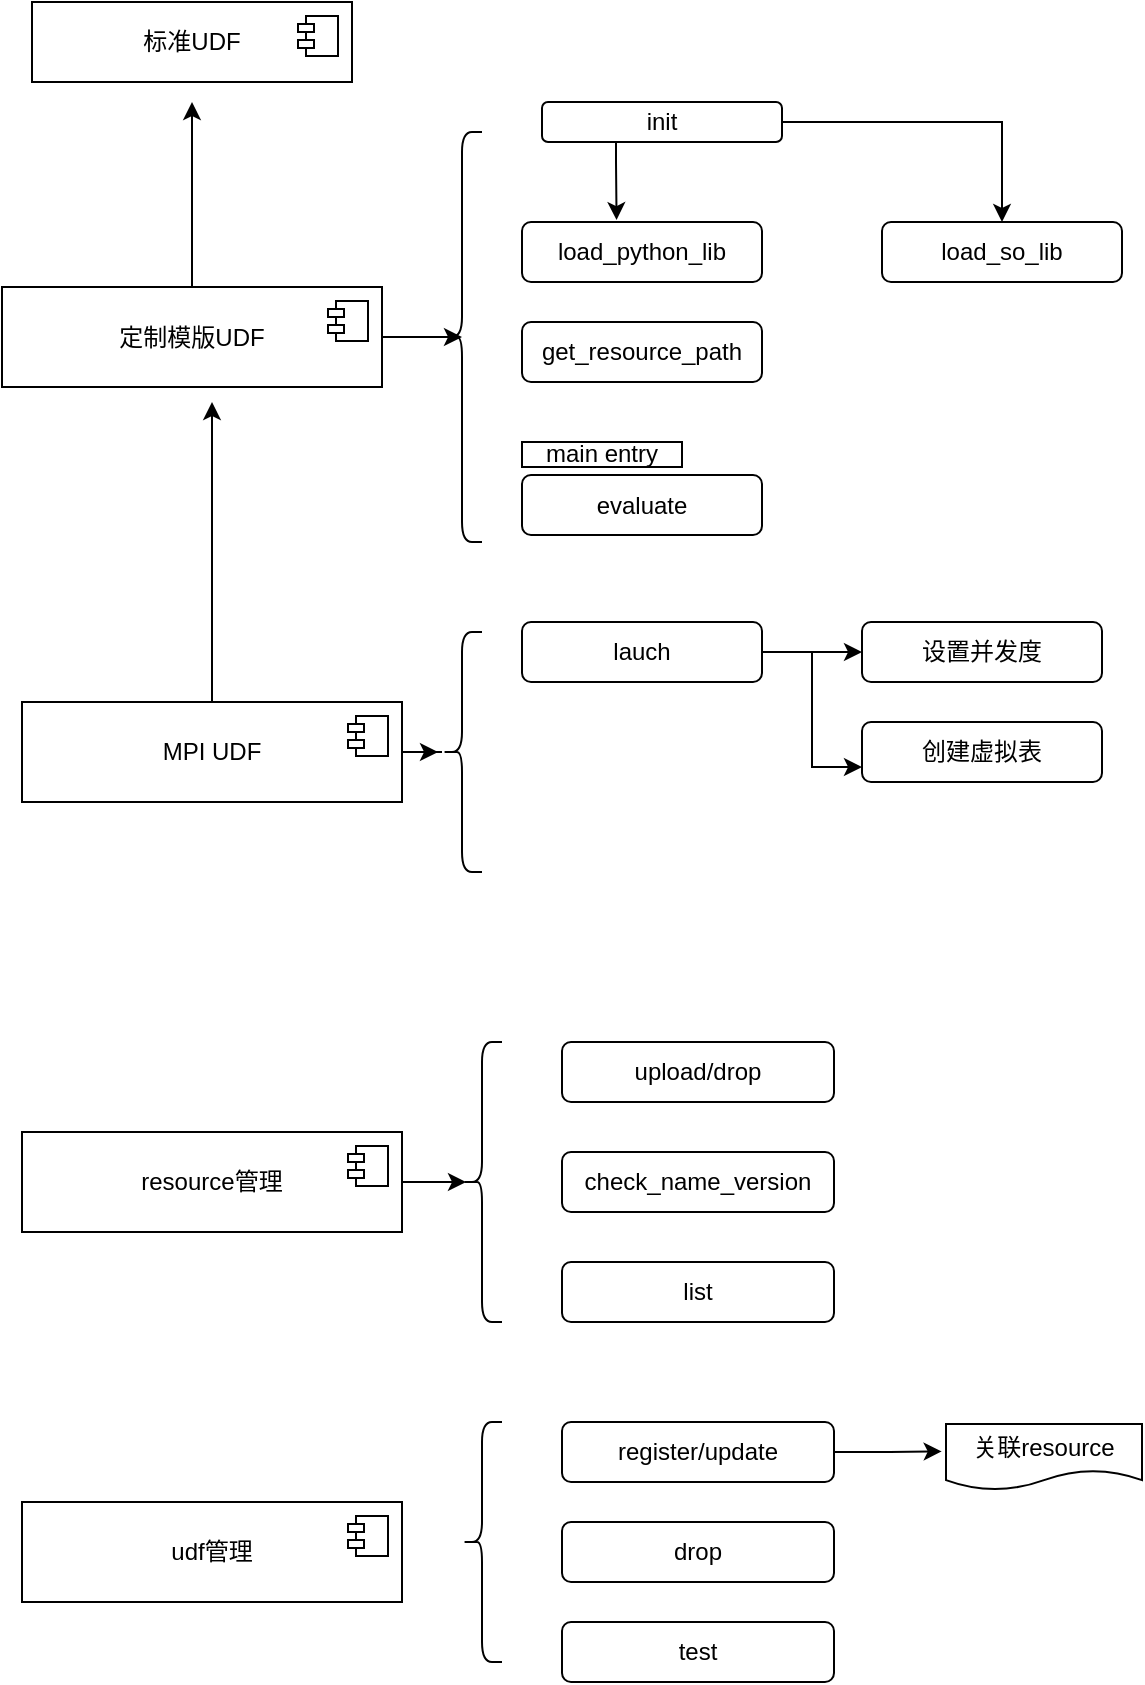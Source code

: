 <mxfile version="22.1.5" type="github">
  <diagram name="第 1 页" id="MGVjdiLKlr5EgmLaFs3f">
    <mxGraphModel dx="924" dy="579" grid="1" gridSize="10" guides="1" tooltips="1" connect="1" arrows="1" fold="1" page="1" pageScale="1" pageWidth="827" pageHeight="1169" math="0" shadow="0">
      <root>
        <mxCell id="0" />
        <mxCell id="1" parent="0" />
        <mxCell id="xxNqEWwu6PqU0CJcilKH-5" value="标准UDF" style="html=1;dropTarget=0;whiteSpace=wrap;" vertex="1" parent="1">
          <mxGeometry x="145" y="180" width="160" height="40" as="geometry" />
        </mxCell>
        <mxCell id="xxNqEWwu6PqU0CJcilKH-6" value="" style="shape=module;jettyWidth=8;jettyHeight=4;" vertex="1" parent="xxNqEWwu6PqU0CJcilKH-5">
          <mxGeometry x="1" width="20" height="20" relative="1" as="geometry">
            <mxPoint x="-27" y="7" as="offset" />
          </mxGeometry>
        </mxCell>
        <mxCell id="xxNqEWwu6PqU0CJcilKH-9" style="edgeStyle=orthogonalEdgeStyle;rounded=0;orthogonalLoop=1;jettySize=auto;html=1;" edge="1" parent="1" source="xxNqEWwu6PqU0CJcilKH-7">
          <mxGeometry relative="1" as="geometry">
            <mxPoint x="225" y="230" as="targetPoint" />
          </mxGeometry>
        </mxCell>
        <mxCell id="xxNqEWwu6PqU0CJcilKH-7" value="定制模版UDF" style="html=1;dropTarget=0;whiteSpace=wrap;" vertex="1" parent="1">
          <mxGeometry x="130" y="322.5" width="190" height="50" as="geometry" />
        </mxCell>
        <mxCell id="xxNqEWwu6PqU0CJcilKH-8" value="" style="shape=module;jettyWidth=8;jettyHeight=4;" vertex="1" parent="xxNqEWwu6PqU0CJcilKH-7">
          <mxGeometry x="1" width="20" height="20" relative="1" as="geometry">
            <mxPoint x="-27" y="7" as="offset" />
          </mxGeometry>
        </mxCell>
        <mxCell id="xxNqEWwu6PqU0CJcilKH-10" value="" style="shape=curlyBracket;whiteSpace=wrap;html=1;rounded=1;labelPosition=left;verticalLabelPosition=middle;align=right;verticalAlign=middle;" vertex="1" parent="1">
          <mxGeometry x="350" y="245" width="20" height="205" as="geometry" />
        </mxCell>
        <mxCell id="xxNqEWwu6PqU0CJcilKH-11" style="edgeStyle=orthogonalEdgeStyle;rounded=0;orthogonalLoop=1;jettySize=auto;html=1;exitX=1;exitY=0.5;exitDx=0;exitDy=0;entryX=0.5;entryY=0.5;entryDx=0;entryDy=0;entryPerimeter=0;" edge="1" parent="1" source="xxNqEWwu6PqU0CJcilKH-7" target="xxNqEWwu6PqU0CJcilKH-10">
          <mxGeometry relative="1" as="geometry" />
        </mxCell>
        <mxCell id="xxNqEWwu6PqU0CJcilKH-20" style="edgeStyle=orthogonalEdgeStyle;rounded=0;orthogonalLoop=1;jettySize=auto;html=1;" edge="1" parent="1" source="xxNqEWwu6PqU0CJcilKH-12" target="xxNqEWwu6PqU0CJcilKH-19">
          <mxGeometry relative="1" as="geometry" />
        </mxCell>
        <mxCell id="xxNqEWwu6PqU0CJcilKH-12" value="init" style="rounded=1;whiteSpace=wrap;html=1;" vertex="1" parent="1">
          <mxGeometry x="400" y="230" width="120" height="20" as="geometry" />
        </mxCell>
        <mxCell id="xxNqEWwu6PqU0CJcilKH-13" value="get_resource_path" style="rounded=1;whiteSpace=wrap;html=1;" vertex="1" parent="1">
          <mxGeometry x="390" y="340" width="120" height="30" as="geometry" />
        </mxCell>
        <mxCell id="xxNqEWwu6PqU0CJcilKH-14" value="load_python_lib" style="rounded=1;whiteSpace=wrap;html=1;" vertex="1" parent="1">
          <mxGeometry x="390" y="290" width="120" height="30" as="geometry" />
        </mxCell>
        <mxCell id="xxNqEWwu6PqU0CJcilKH-15" style="edgeStyle=orthogonalEdgeStyle;rounded=0;orthogonalLoop=1;jettySize=auto;html=1;entryX=0.394;entryY=-0.033;entryDx=0;entryDy=0;entryPerimeter=0;" edge="1" parent="1" source="xxNqEWwu6PqU0CJcilKH-12" target="xxNqEWwu6PqU0CJcilKH-14">
          <mxGeometry relative="1" as="geometry">
            <Array as="points">
              <mxPoint x="437" y="260" />
              <mxPoint x="437" y="260" />
            </Array>
          </mxGeometry>
        </mxCell>
        <mxCell id="xxNqEWwu6PqU0CJcilKH-17" value="evaluate" style="rounded=1;whiteSpace=wrap;html=1;" vertex="1" parent="1">
          <mxGeometry x="390" y="416.5" width="120" height="30" as="geometry" />
        </mxCell>
        <mxCell id="xxNqEWwu6PqU0CJcilKH-19" value="load_so_lib" style="rounded=1;whiteSpace=wrap;html=1;" vertex="1" parent="1">
          <mxGeometry x="570" y="290" width="120" height="30" as="geometry" />
        </mxCell>
        <mxCell id="xxNqEWwu6PqU0CJcilKH-22" value="main entry" style="rounded=0;whiteSpace=wrap;html=1;" vertex="1" parent="1">
          <mxGeometry x="390" y="400" width="80" height="12.5" as="geometry" />
        </mxCell>
        <mxCell id="xxNqEWwu6PqU0CJcilKH-23" value="resource管理" style="html=1;dropTarget=0;whiteSpace=wrap;" vertex="1" parent="1">
          <mxGeometry x="140" y="745" width="190" height="50" as="geometry" />
        </mxCell>
        <mxCell id="xxNqEWwu6PqU0CJcilKH-24" value="" style="shape=module;jettyWidth=8;jettyHeight=4;" vertex="1" parent="xxNqEWwu6PqU0CJcilKH-23">
          <mxGeometry x="1" width="20" height="20" relative="1" as="geometry">
            <mxPoint x="-27" y="7" as="offset" />
          </mxGeometry>
        </mxCell>
        <mxCell id="xxNqEWwu6PqU0CJcilKH-25" value="" style="shape=curlyBracket;whiteSpace=wrap;html=1;rounded=1;labelPosition=left;verticalLabelPosition=middle;align=right;verticalAlign=middle;" vertex="1" parent="1">
          <mxGeometry x="360" y="700" width="20" height="140" as="geometry" />
        </mxCell>
        <mxCell id="xxNqEWwu6PqU0CJcilKH-26" value="upload/drop" style="rounded=1;whiteSpace=wrap;html=1;" vertex="1" parent="1">
          <mxGeometry x="410" y="700" width="136" height="30" as="geometry" />
        </mxCell>
        <mxCell id="xxNqEWwu6PqU0CJcilKH-27" value="check_name_version" style="rounded=1;whiteSpace=wrap;html=1;" vertex="1" parent="1">
          <mxGeometry x="410" y="755" width="136" height="30" as="geometry" />
        </mxCell>
        <mxCell id="xxNqEWwu6PqU0CJcilKH-28" style="edgeStyle=orthogonalEdgeStyle;rounded=0;orthogonalLoop=1;jettySize=auto;html=1;entryX=0.1;entryY=0.5;entryDx=0;entryDy=0;entryPerimeter=0;" edge="1" parent="1" source="xxNqEWwu6PqU0CJcilKH-23" target="xxNqEWwu6PqU0CJcilKH-25">
          <mxGeometry relative="1" as="geometry" />
        </mxCell>
        <mxCell id="xxNqEWwu6PqU0CJcilKH-29" value="udf管理" style="html=1;dropTarget=0;whiteSpace=wrap;" vertex="1" parent="1">
          <mxGeometry x="140" y="930" width="190" height="50" as="geometry" />
        </mxCell>
        <mxCell id="xxNqEWwu6PqU0CJcilKH-30" value="" style="shape=module;jettyWidth=8;jettyHeight=4;" vertex="1" parent="xxNqEWwu6PqU0CJcilKH-29">
          <mxGeometry x="1" width="20" height="20" relative="1" as="geometry">
            <mxPoint x="-27" y="7" as="offset" />
          </mxGeometry>
        </mxCell>
        <mxCell id="xxNqEWwu6PqU0CJcilKH-31" value="" style="shape=curlyBracket;whiteSpace=wrap;html=1;rounded=1;labelPosition=left;verticalLabelPosition=middle;align=right;verticalAlign=middle;" vertex="1" parent="1">
          <mxGeometry x="360" y="890" width="20" height="120" as="geometry" />
        </mxCell>
        <mxCell id="xxNqEWwu6PqU0CJcilKH-32" value="register/update" style="rounded=1;whiteSpace=wrap;html=1;" vertex="1" parent="1">
          <mxGeometry x="410" y="890" width="136" height="30" as="geometry" />
        </mxCell>
        <mxCell id="xxNqEWwu6PqU0CJcilKH-33" value="test" style="rounded=1;whiteSpace=wrap;html=1;" vertex="1" parent="1">
          <mxGeometry x="410" y="990" width="136" height="30" as="geometry" />
        </mxCell>
        <mxCell id="xxNqEWwu6PqU0CJcilKH-34" value="drop" style="rounded=1;whiteSpace=wrap;html=1;" vertex="1" parent="1">
          <mxGeometry x="410" y="940" width="136" height="30" as="geometry" />
        </mxCell>
        <mxCell id="xxNqEWwu6PqU0CJcilKH-35" value="关联resource" style="shape=document;whiteSpace=wrap;html=1;boundedLbl=1;" vertex="1" parent="1">
          <mxGeometry x="602" y="891" width="98" height="33" as="geometry" />
        </mxCell>
        <mxCell id="xxNqEWwu6PqU0CJcilKH-36" style="edgeStyle=orthogonalEdgeStyle;rounded=0;orthogonalLoop=1;jettySize=auto;html=1;entryX=-0.022;entryY=0.415;entryDx=0;entryDy=0;entryPerimeter=0;" edge="1" parent="1" source="xxNqEWwu6PqU0CJcilKH-32" target="xxNqEWwu6PqU0CJcilKH-35">
          <mxGeometry relative="1" as="geometry" />
        </mxCell>
        <mxCell id="xxNqEWwu6PqU0CJcilKH-37" value="list" style="rounded=1;whiteSpace=wrap;html=1;" vertex="1" parent="1">
          <mxGeometry x="410" y="810" width="136" height="30" as="geometry" />
        </mxCell>
        <mxCell id="xxNqEWwu6PqU0CJcilKH-40" style="edgeStyle=orthogonalEdgeStyle;rounded=0;orthogonalLoop=1;jettySize=auto;html=1;" edge="1" parent="1" source="xxNqEWwu6PqU0CJcilKH-38">
          <mxGeometry relative="1" as="geometry">
            <mxPoint x="235" y="380" as="targetPoint" />
          </mxGeometry>
        </mxCell>
        <mxCell id="xxNqEWwu6PqU0CJcilKH-38" value="MPI UDF" style="html=1;dropTarget=0;whiteSpace=wrap;" vertex="1" parent="1">
          <mxGeometry x="140" y="530" width="190" height="50" as="geometry" />
        </mxCell>
        <mxCell id="xxNqEWwu6PqU0CJcilKH-39" value="" style="shape=module;jettyWidth=8;jettyHeight=4;" vertex="1" parent="xxNqEWwu6PqU0CJcilKH-38">
          <mxGeometry x="1" width="20" height="20" relative="1" as="geometry">
            <mxPoint x="-27" y="7" as="offset" />
          </mxGeometry>
        </mxCell>
        <mxCell id="xxNqEWwu6PqU0CJcilKH-45" style="edgeStyle=orthogonalEdgeStyle;rounded=0;orthogonalLoop=1;jettySize=auto;html=1;entryX=0;entryY=0.5;entryDx=0;entryDy=0;" edge="1" parent="1" source="xxNqEWwu6PqU0CJcilKH-41" target="xxNqEWwu6PqU0CJcilKH-42">
          <mxGeometry relative="1" as="geometry" />
        </mxCell>
        <mxCell id="xxNqEWwu6PqU0CJcilKH-46" style="edgeStyle=orthogonalEdgeStyle;rounded=0;orthogonalLoop=1;jettySize=auto;html=1;entryX=0;entryY=0.75;entryDx=0;entryDy=0;" edge="1" parent="1" source="xxNqEWwu6PqU0CJcilKH-41" target="xxNqEWwu6PqU0CJcilKH-43">
          <mxGeometry relative="1" as="geometry" />
        </mxCell>
        <mxCell id="xxNqEWwu6PqU0CJcilKH-41" value="lauch" style="rounded=1;whiteSpace=wrap;html=1;" vertex="1" parent="1">
          <mxGeometry x="390" y="490" width="120" height="30" as="geometry" />
        </mxCell>
        <mxCell id="xxNqEWwu6PqU0CJcilKH-42" value="设置并发度" style="rounded=1;whiteSpace=wrap;html=1;" vertex="1" parent="1">
          <mxGeometry x="560" y="490" width="120" height="30" as="geometry" />
        </mxCell>
        <mxCell id="xxNqEWwu6PqU0CJcilKH-43" value="创建虚拟表" style="rounded=1;whiteSpace=wrap;html=1;" vertex="1" parent="1">
          <mxGeometry x="560" y="540" width="120" height="30" as="geometry" />
        </mxCell>
        <mxCell id="xxNqEWwu6PqU0CJcilKH-44" value="" style="shape=curlyBracket;whiteSpace=wrap;html=1;rounded=1;labelPosition=left;verticalLabelPosition=middle;align=right;verticalAlign=middle;" vertex="1" parent="1">
          <mxGeometry x="350" y="495" width="20" height="120" as="geometry" />
        </mxCell>
        <mxCell id="xxNqEWwu6PqU0CJcilKH-47" style="edgeStyle=orthogonalEdgeStyle;rounded=0;orthogonalLoop=1;jettySize=auto;html=1;entryX=-0.1;entryY=0.5;entryDx=0;entryDy=0;entryPerimeter=0;" edge="1" parent="1" source="xxNqEWwu6PqU0CJcilKH-38" target="xxNqEWwu6PqU0CJcilKH-44">
          <mxGeometry relative="1" as="geometry" />
        </mxCell>
      </root>
    </mxGraphModel>
  </diagram>
</mxfile>
